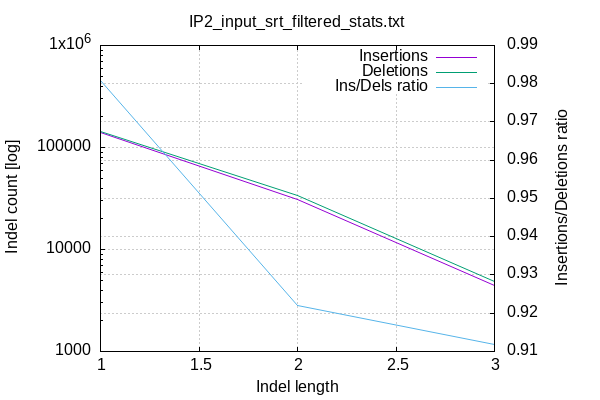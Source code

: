 
        set terminal png size 600,400 truecolor
        set output "/home/qianhui/deaf1_chipseq/data/02_data_processed/samplestats/IP2_input_srt_filtered_stats/indel-dist.png"
        set grid xtics ytics y2tics back lc rgb "#cccccc"
        set style line 1 linetype 1  linecolor rgb "red"
        set style line 2 linetype 2  linecolor rgb "black"
        set style line 3 linetype 3  linecolor rgb "green"
        set style increment user
        set ylabel "Indel count [log]"
        set xlabel "Indel length"
        set y2label "Insertions/Deletions ratio"
        set log y
        set y2tics nomirror
        set ytics nomirror
        set title "IP2_input_srt_filtered_stats.txt" noenhanced
        plot '-' w l ti 'Insertions', '-' w l ti 'Deletions', '-' axes x1y2 w l ti "Ins/Dels ratio"
    1	140898
2	31249
3	4405
end
1	143654
2	33889
3	4831
end
1	0.980815
2	0.922099
3	0.911819
end

